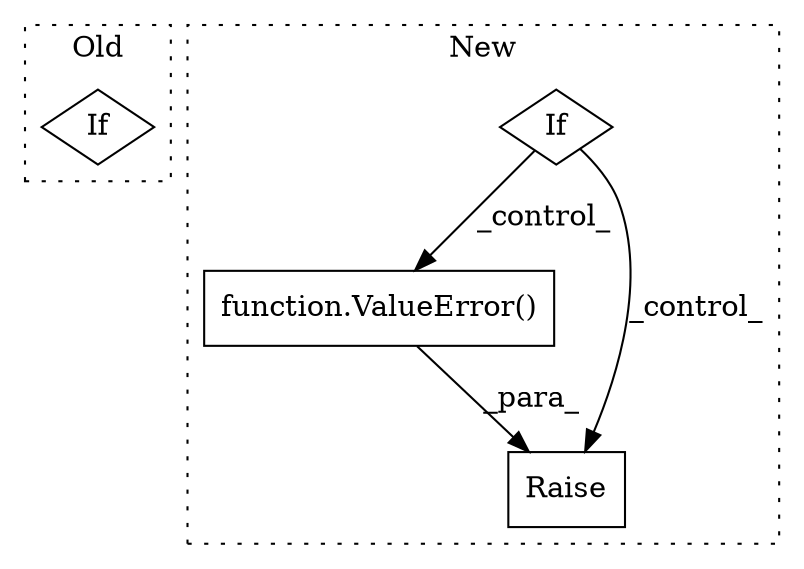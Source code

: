 digraph G {
subgraph cluster0 {
1 [label="If" a="96" s="2578,2593" l="3,14" shape="diamond"];
label = "Old";
style="dotted";
}
subgraph cluster1 {
2 [label="function.ValueError()" a="75" s="2511,2567" l="11,1" shape="box"];
3 [label="Raise" a="91" s="2505" l="6" shape="box"];
4 [label="If" a="96" s="2476,2491" l="3,14" shape="diamond"];
label = "New";
style="dotted";
}
2 -> 3 [label="_para_"];
4 -> 3 [label="_control_"];
4 -> 2 [label="_control_"];
}